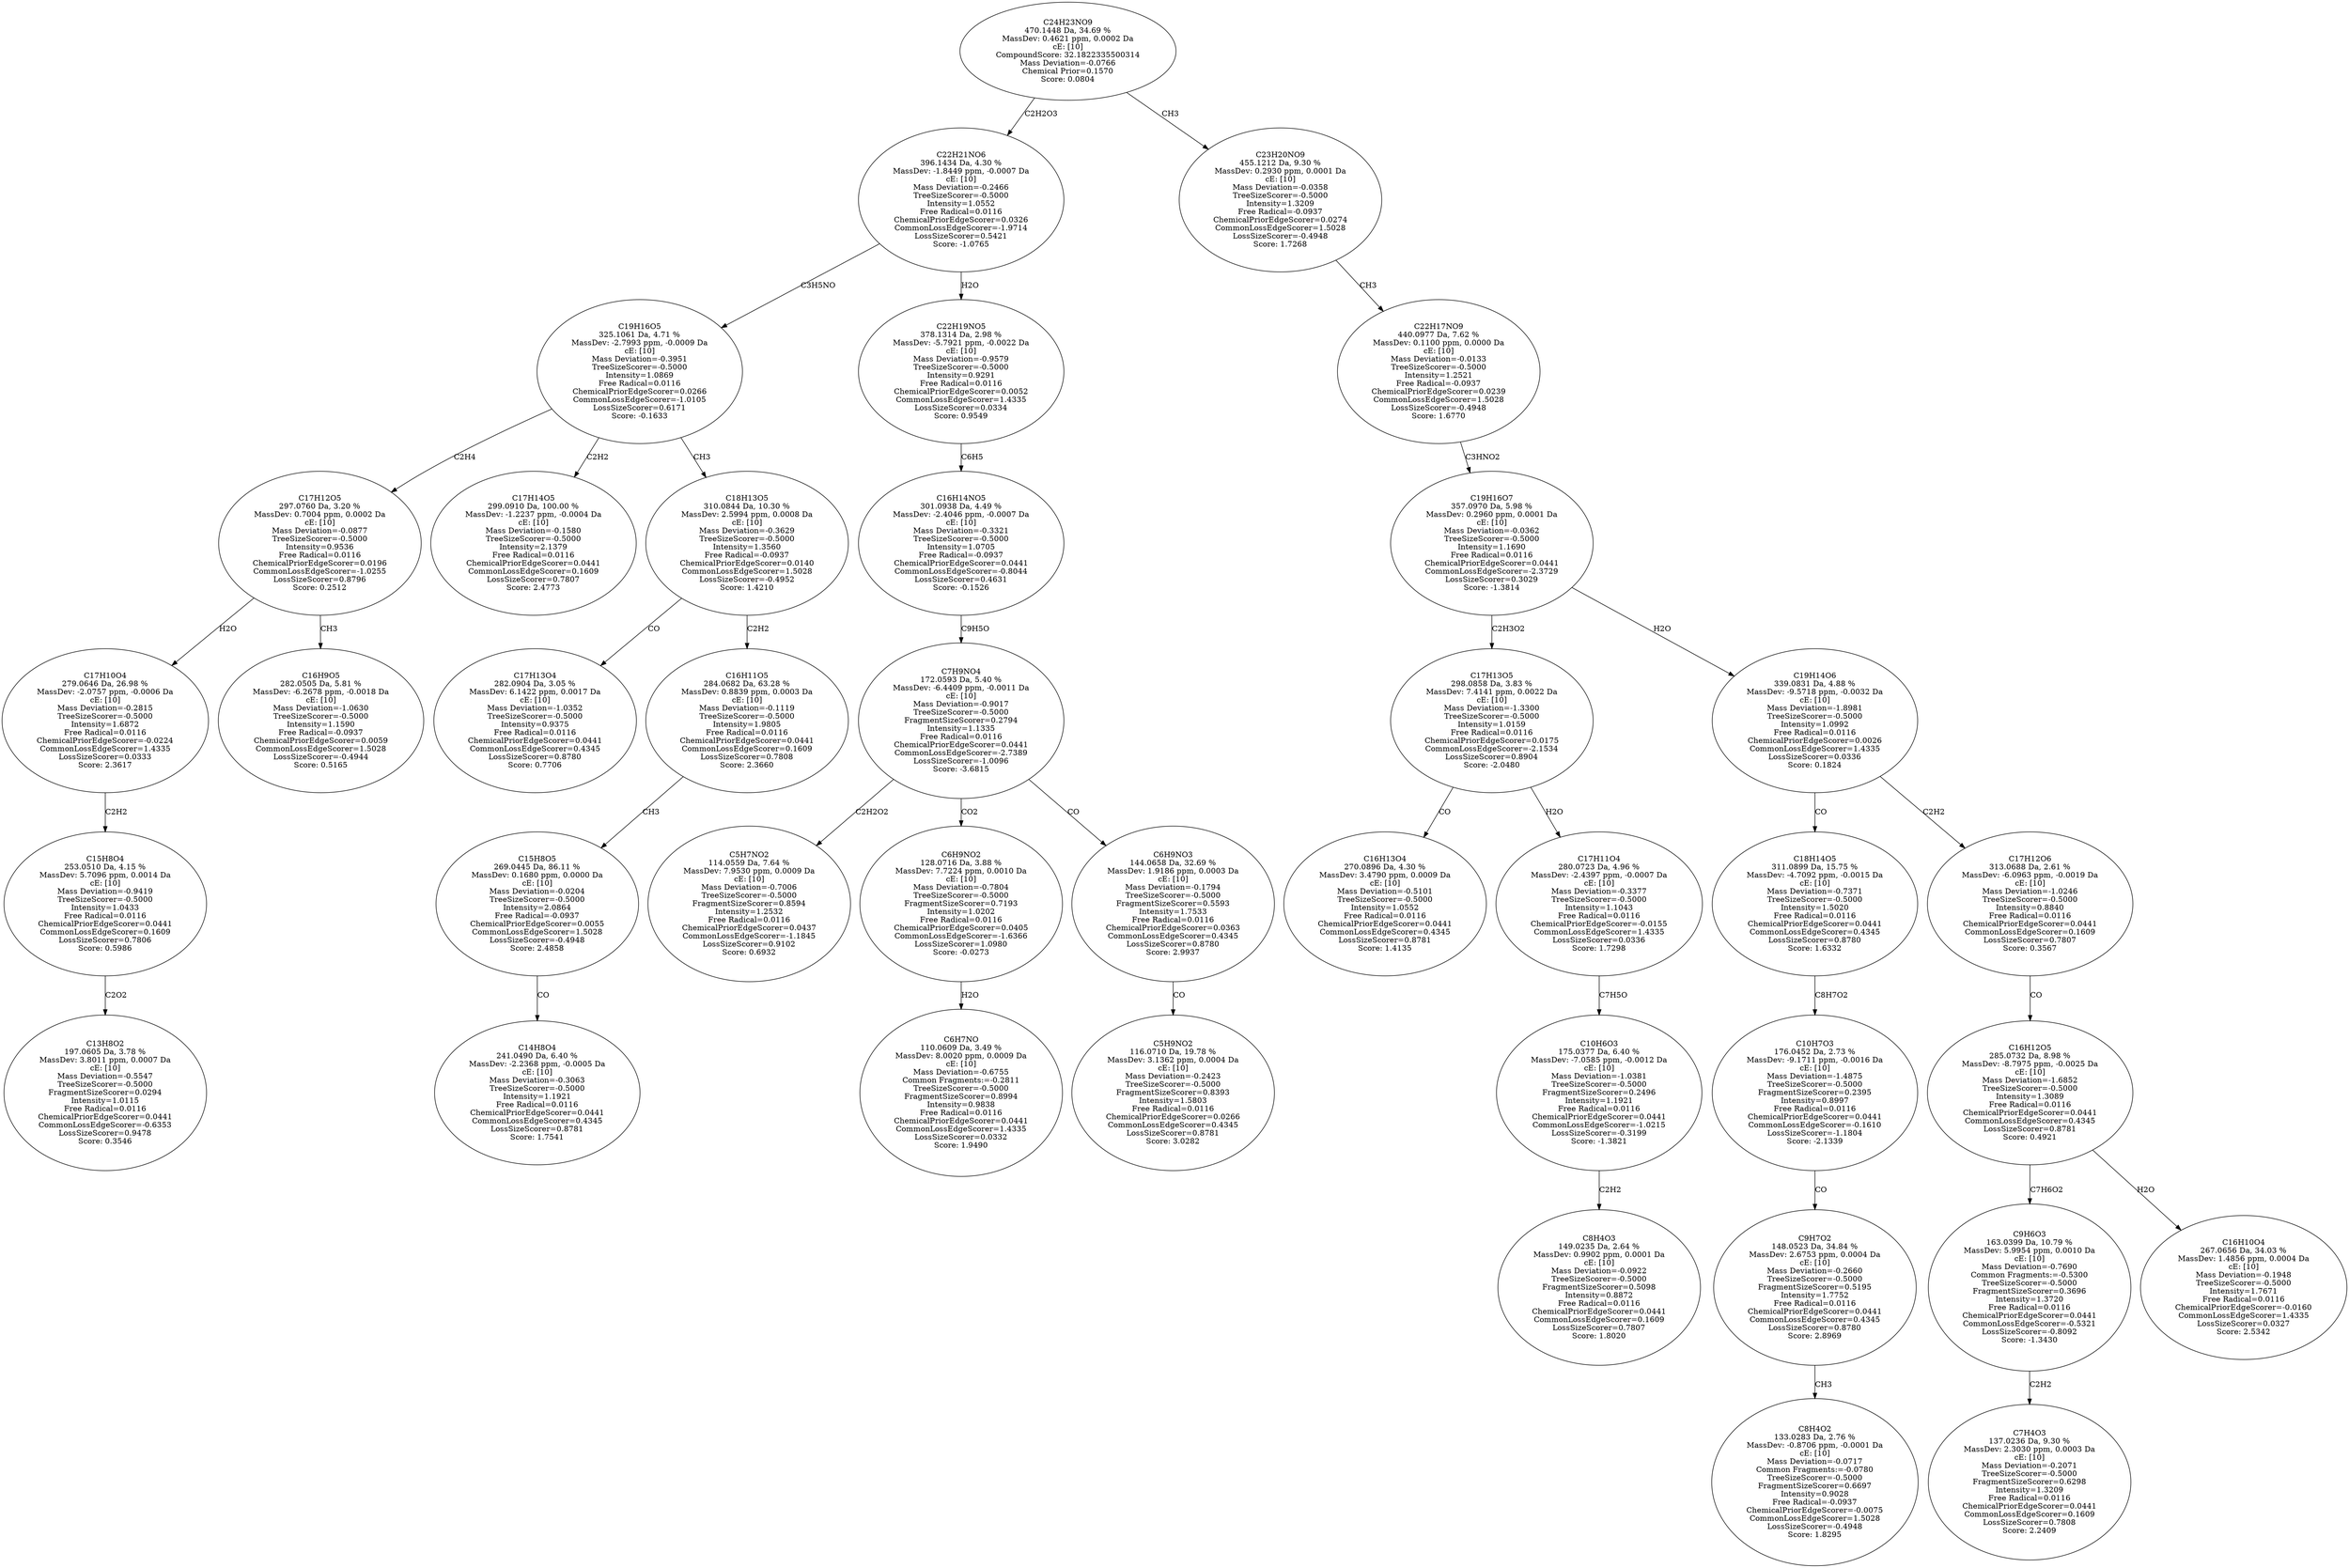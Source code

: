 strict digraph {
v1 [label="C13H8O2\n197.0605 Da, 3.78 %\nMassDev: 3.8011 ppm, 0.0007 Da\ncE: [10]\nMass Deviation=-0.5547\nTreeSizeScorer=-0.5000\nFragmentSizeScorer=0.0294\nIntensity=1.0115\nFree Radical=0.0116\nChemicalPriorEdgeScorer=0.0441\nCommonLossEdgeScorer=-0.6353\nLossSizeScorer=0.9478\nScore: 0.3546"];
v2 [label="C15H8O4\n253.0510 Da, 4.15 %\nMassDev: 5.7096 ppm, 0.0014 Da\ncE: [10]\nMass Deviation=-0.9419\nTreeSizeScorer=-0.5000\nIntensity=1.0433\nFree Radical=0.0116\nChemicalPriorEdgeScorer=0.0441\nCommonLossEdgeScorer=0.1609\nLossSizeScorer=0.7806\nScore: 0.5986"];
v3 [label="C17H10O4\n279.0646 Da, 26.98 %\nMassDev: -2.0757 ppm, -0.0006 Da\ncE: [10]\nMass Deviation=-0.2815\nTreeSizeScorer=-0.5000\nIntensity=1.6872\nFree Radical=0.0116\nChemicalPriorEdgeScorer=-0.0224\nCommonLossEdgeScorer=1.4335\nLossSizeScorer=0.0333\nScore: 2.3617"];
v4 [label="C16H9O5\n282.0505 Da, 5.81 %\nMassDev: -6.2678 ppm, -0.0018 Da\ncE: [10]\nMass Deviation=-1.0630\nTreeSizeScorer=-0.5000\nIntensity=1.1590\nFree Radical=-0.0937\nChemicalPriorEdgeScorer=0.0059\nCommonLossEdgeScorer=1.5028\nLossSizeScorer=-0.4944\nScore: 0.5165"];
v5 [label="C17H12O5\n297.0760 Da, 3.20 %\nMassDev: 0.7004 ppm, 0.0002 Da\ncE: [10]\nMass Deviation=-0.0877\nTreeSizeScorer=-0.5000\nIntensity=0.9536\nFree Radical=0.0116\nChemicalPriorEdgeScorer=0.0196\nCommonLossEdgeScorer=-1.0255\nLossSizeScorer=0.8796\nScore: 0.2512"];
v6 [label="C17H14O5\n299.0910 Da, 100.00 %\nMassDev: -1.2237 ppm, -0.0004 Da\ncE: [10]\nMass Deviation=-0.1580\nTreeSizeScorer=-0.5000\nIntensity=2.1379\nFree Radical=0.0116\nChemicalPriorEdgeScorer=0.0441\nCommonLossEdgeScorer=0.1609\nLossSizeScorer=0.7807\nScore: 2.4773"];
v7 [label="C17H13O4\n282.0904 Da, 3.05 %\nMassDev: 6.1422 ppm, 0.0017 Da\ncE: [10]\nMass Deviation=-1.0352\nTreeSizeScorer=-0.5000\nIntensity=0.9375\nFree Radical=0.0116\nChemicalPriorEdgeScorer=0.0441\nCommonLossEdgeScorer=0.4345\nLossSizeScorer=0.8780\nScore: 0.7706"];
v8 [label="C14H8O4\n241.0490 Da, 6.40 %\nMassDev: -2.2368 ppm, -0.0005 Da\ncE: [10]\nMass Deviation=-0.3063\nTreeSizeScorer=-0.5000\nIntensity=1.1921\nFree Radical=0.0116\nChemicalPriorEdgeScorer=0.0441\nCommonLossEdgeScorer=0.4345\nLossSizeScorer=0.8781\nScore: 1.7541"];
v9 [label="C15H8O5\n269.0445 Da, 86.11 %\nMassDev: 0.1680 ppm, 0.0000 Da\ncE: [10]\nMass Deviation=-0.0204\nTreeSizeScorer=-0.5000\nIntensity=2.0864\nFree Radical=-0.0937\nChemicalPriorEdgeScorer=0.0055\nCommonLossEdgeScorer=1.5028\nLossSizeScorer=-0.4948\nScore: 2.4858"];
v10 [label="C16H11O5\n284.0682 Da, 63.28 %\nMassDev: 0.8839 ppm, 0.0003 Da\ncE: [10]\nMass Deviation=-0.1119\nTreeSizeScorer=-0.5000\nIntensity=1.9805\nFree Radical=0.0116\nChemicalPriorEdgeScorer=0.0441\nCommonLossEdgeScorer=0.1609\nLossSizeScorer=0.7808\nScore: 2.3660"];
v11 [label="C18H13O5\n310.0844 Da, 10.30 %\nMassDev: 2.5994 ppm, 0.0008 Da\ncE: [10]\nMass Deviation=-0.3629\nTreeSizeScorer=-0.5000\nIntensity=1.3560\nFree Radical=-0.0937\nChemicalPriorEdgeScorer=0.0140\nCommonLossEdgeScorer=1.5028\nLossSizeScorer=-0.4952\nScore: 1.4210"];
v12 [label="C19H16O5\n325.1061 Da, 4.71 %\nMassDev: -2.7993 ppm, -0.0009 Da\ncE: [10]\nMass Deviation=-0.3951\nTreeSizeScorer=-0.5000\nIntensity=1.0869\nFree Radical=0.0116\nChemicalPriorEdgeScorer=0.0266\nCommonLossEdgeScorer=-1.0105\nLossSizeScorer=0.6171\nScore: -0.1633"];
v13 [label="C5H7NO2\n114.0559 Da, 7.64 %\nMassDev: 7.9530 ppm, 0.0009 Da\ncE: [10]\nMass Deviation=-0.7006\nTreeSizeScorer=-0.5000\nFragmentSizeScorer=0.8594\nIntensity=1.2532\nFree Radical=0.0116\nChemicalPriorEdgeScorer=0.0437\nCommonLossEdgeScorer=-1.1845\nLossSizeScorer=0.9102\nScore: 0.6932"];
v14 [label="C6H7NO\n110.0609 Da, 3.49 %\nMassDev: 8.0020 ppm, 0.0009 Da\ncE: [10]\nMass Deviation=-0.6755\nCommon Fragments:=-0.2811\nTreeSizeScorer=-0.5000\nFragmentSizeScorer=0.8994\nIntensity=0.9838\nFree Radical=0.0116\nChemicalPriorEdgeScorer=0.0441\nCommonLossEdgeScorer=1.4335\nLossSizeScorer=0.0332\nScore: 1.9490"];
v15 [label="C6H9NO2\n128.0716 Da, 3.88 %\nMassDev: 7.7224 ppm, 0.0010 Da\ncE: [10]\nMass Deviation=-0.7804\nTreeSizeScorer=-0.5000\nFragmentSizeScorer=0.7193\nIntensity=1.0202\nFree Radical=0.0116\nChemicalPriorEdgeScorer=0.0405\nCommonLossEdgeScorer=-1.6366\nLossSizeScorer=1.0980\nScore: -0.0273"];
v16 [label="C5H9NO2\n116.0710 Da, 19.78 %\nMassDev: 3.1362 ppm, 0.0004 Da\ncE: [10]\nMass Deviation=-0.2423\nTreeSizeScorer=-0.5000\nFragmentSizeScorer=0.8393\nIntensity=1.5803\nFree Radical=0.0116\nChemicalPriorEdgeScorer=0.0266\nCommonLossEdgeScorer=0.4345\nLossSizeScorer=0.8781\nScore: 3.0282"];
v17 [label="C6H9NO3\n144.0658 Da, 32.69 %\nMassDev: 1.9186 ppm, 0.0003 Da\ncE: [10]\nMass Deviation=-0.1794\nTreeSizeScorer=-0.5000\nFragmentSizeScorer=0.5593\nIntensity=1.7533\nFree Radical=0.0116\nChemicalPriorEdgeScorer=0.0363\nCommonLossEdgeScorer=0.4345\nLossSizeScorer=0.8780\nScore: 2.9937"];
v18 [label="C7H9NO4\n172.0593 Da, 5.40 %\nMassDev: -6.4409 ppm, -0.0011 Da\ncE: [10]\nMass Deviation=-0.9017\nTreeSizeScorer=-0.5000\nFragmentSizeScorer=0.2794\nIntensity=1.1335\nFree Radical=0.0116\nChemicalPriorEdgeScorer=0.0441\nCommonLossEdgeScorer=-2.7389\nLossSizeScorer=-1.0096\nScore: -3.6815"];
v19 [label="C16H14NO5\n301.0938 Da, 4.49 %\nMassDev: -2.4046 ppm, -0.0007 Da\ncE: [10]\nMass Deviation=-0.3321\nTreeSizeScorer=-0.5000\nIntensity=1.0705\nFree Radical=-0.0937\nChemicalPriorEdgeScorer=0.0441\nCommonLossEdgeScorer=-0.8044\nLossSizeScorer=0.4631\nScore: -0.1526"];
v20 [label="C22H19NO5\n378.1314 Da, 2.98 %\nMassDev: -5.7921 ppm, -0.0022 Da\ncE: [10]\nMass Deviation=-0.9579\nTreeSizeScorer=-0.5000\nIntensity=0.9291\nFree Radical=0.0116\nChemicalPriorEdgeScorer=0.0052\nCommonLossEdgeScorer=1.4335\nLossSizeScorer=0.0334\nScore: 0.9549"];
v21 [label="C22H21NO6\n396.1434 Da, 4.30 %\nMassDev: -1.8449 ppm, -0.0007 Da\ncE: [10]\nMass Deviation=-0.2466\nTreeSizeScorer=-0.5000\nIntensity=1.0552\nFree Radical=0.0116\nChemicalPriorEdgeScorer=0.0326\nCommonLossEdgeScorer=-1.9714\nLossSizeScorer=0.5421\nScore: -1.0765"];
v22 [label="C16H13O4\n270.0896 Da, 4.30 %\nMassDev: 3.4790 ppm, 0.0009 Da\ncE: [10]\nMass Deviation=-0.5101\nTreeSizeScorer=-0.5000\nIntensity=1.0552\nFree Radical=0.0116\nChemicalPriorEdgeScorer=0.0441\nCommonLossEdgeScorer=0.4345\nLossSizeScorer=0.8781\nScore: 1.4135"];
v23 [label="C8H4O3\n149.0235 Da, 2.64 %\nMassDev: 0.9902 ppm, 0.0001 Da\ncE: [10]\nMass Deviation=-0.0922\nTreeSizeScorer=-0.5000\nFragmentSizeScorer=0.5098\nIntensity=0.8872\nFree Radical=0.0116\nChemicalPriorEdgeScorer=0.0441\nCommonLossEdgeScorer=0.1609\nLossSizeScorer=0.7807\nScore: 1.8020"];
v24 [label="C10H6O3\n175.0377 Da, 6.40 %\nMassDev: -7.0585 ppm, -0.0012 Da\ncE: [10]\nMass Deviation=-1.0381\nTreeSizeScorer=-0.5000\nFragmentSizeScorer=0.2496\nIntensity=1.1921\nFree Radical=0.0116\nChemicalPriorEdgeScorer=0.0441\nCommonLossEdgeScorer=-1.0215\nLossSizeScorer=-0.3199\nScore: -1.3821"];
v25 [label="C17H11O4\n280.0723 Da, 4.96 %\nMassDev: -2.4397 ppm, -0.0007 Da\ncE: [10]\nMass Deviation=-0.3377\nTreeSizeScorer=-0.5000\nIntensity=1.1043\nFree Radical=0.0116\nChemicalPriorEdgeScorer=-0.0155\nCommonLossEdgeScorer=1.4335\nLossSizeScorer=0.0336\nScore: 1.7298"];
v26 [label="C17H13O5\n298.0858 Da, 3.83 %\nMassDev: 7.4141 ppm, 0.0022 Da\ncE: [10]\nMass Deviation=-1.3300\nTreeSizeScorer=-0.5000\nIntensity=1.0159\nFree Radical=0.0116\nChemicalPriorEdgeScorer=0.0175\nCommonLossEdgeScorer=-2.1534\nLossSizeScorer=0.8904\nScore: -2.0480"];
v27 [label="C8H4O2\n133.0283 Da, 2.76 %\nMassDev: -0.8706 ppm, -0.0001 Da\ncE: [10]\nMass Deviation=-0.0717\nCommon Fragments:=-0.0780\nTreeSizeScorer=-0.5000\nFragmentSizeScorer=0.6697\nIntensity=0.9028\nFree Radical=-0.0937\nChemicalPriorEdgeScorer=-0.0075\nCommonLossEdgeScorer=1.5028\nLossSizeScorer=-0.4948\nScore: 1.8295"];
v28 [label="C9H7O2\n148.0523 Da, 34.84 %\nMassDev: 2.6753 ppm, 0.0004 Da\ncE: [10]\nMass Deviation=-0.2660\nTreeSizeScorer=-0.5000\nFragmentSizeScorer=0.5195\nIntensity=1.7752\nFree Radical=0.0116\nChemicalPriorEdgeScorer=0.0441\nCommonLossEdgeScorer=0.4345\nLossSizeScorer=0.8780\nScore: 2.8969"];
v29 [label="C10H7O3\n176.0452 Da, 2.73 %\nMassDev: -9.1711 ppm, -0.0016 Da\ncE: [10]\nMass Deviation=-1.4875\nTreeSizeScorer=-0.5000\nFragmentSizeScorer=0.2395\nIntensity=0.8997\nFree Radical=0.0116\nChemicalPriorEdgeScorer=0.0441\nCommonLossEdgeScorer=-0.1610\nLossSizeScorer=-1.1804\nScore: -2.1339"];
v30 [label="C18H14O5\n311.0899 Da, 15.75 %\nMassDev: -4.7092 ppm, -0.0015 Da\ncE: [10]\nMass Deviation=-0.7371\nTreeSizeScorer=-0.5000\nIntensity=1.5020\nFree Radical=0.0116\nChemicalPriorEdgeScorer=0.0441\nCommonLossEdgeScorer=0.4345\nLossSizeScorer=0.8780\nScore: 1.6332"];
v31 [label="C7H4O3\n137.0236 Da, 9.30 %\nMassDev: 2.3030 ppm, 0.0003 Da\ncE: [10]\nMass Deviation=-0.2071\nTreeSizeScorer=-0.5000\nFragmentSizeScorer=0.6298\nIntensity=1.3209\nFree Radical=0.0116\nChemicalPriorEdgeScorer=0.0441\nCommonLossEdgeScorer=0.1609\nLossSizeScorer=0.7808\nScore: 2.2409"];
v32 [label="C9H6O3\n163.0399 Da, 10.79 %\nMassDev: 5.9954 ppm, 0.0010 Da\ncE: [10]\nMass Deviation=-0.7690\nCommon Fragments:=-0.5300\nTreeSizeScorer=-0.5000\nFragmentSizeScorer=0.3696\nIntensity=1.3720\nFree Radical=0.0116\nChemicalPriorEdgeScorer=0.0441\nCommonLossEdgeScorer=-0.5321\nLossSizeScorer=-0.8092\nScore: -1.3430"];
v33 [label="C16H10O4\n267.0656 Da, 34.03 %\nMassDev: 1.4856 ppm, 0.0004 Da\ncE: [10]\nMass Deviation=-0.1948\nTreeSizeScorer=-0.5000\nIntensity=1.7671\nFree Radical=0.0116\nChemicalPriorEdgeScorer=-0.0160\nCommonLossEdgeScorer=1.4335\nLossSizeScorer=0.0327\nScore: 2.5342"];
v34 [label="C16H12O5\n285.0732 Da, 8.98 %\nMassDev: -8.7975 ppm, -0.0025 Da\ncE: [10]\nMass Deviation=-1.6852\nTreeSizeScorer=-0.5000\nIntensity=1.3089\nFree Radical=0.0116\nChemicalPriorEdgeScorer=0.0441\nCommonLossEdgeScorer=0.4345\nLossSizeScorer=0.8781\nScore: 0.4921"];
v35 [label="C17H12O6\n313.0688 Da, 2.61 %\nMassDev: -6.0963 ppm, -0.0019 Da\ncE: [10]\nMass Deviation=-1.0246\nTreeSizeScorer=-0.5000\nIntensity=0.8840\nFree Radical=0.0116\nChemicalPriorEdgeScorer=0.0441\nCommonLossEdgeScorer=0.1609\nLossSizeScorer=0.7807\nScore: 0.3567"];
v36 [label="C19H14O6\n339.0831 Da, 4.88 %\nMassDev: -9.5718 ppm, -0.0032 Da\ncE: [10]\nMass Deviation=-1.8981\nTreeSizeScorer=-0.5000\nIntensity=1.0992\nFree Radical=0.0116\nChemicalPriorEdgeScorer=0.0026\nCommonLossEdgeScorer=1.4335\nLossSizeScorer=0.0336\nScore: 0.1824"];
v37 [label="C19H16O7\n357.0970 Da, 5.98 %\nMassDev: 0.2960 ppm, 0.0001 Da\ncE: [10]\nMass Deviation=-0.0362\nTreeSizeScorer=-0.5000\nIntensity=1.1690\nFree Radical=0.0116\nChemicalPriorEdgeScorer=0.0441\nCommonLossEdgeScorer=-2.3729\nLossSizeScorer=0.3029\nScore: -1.3814"];
v38 [label="C22H17NO9\n440.0977 Da, 7.62 %\nMassDev: 0.1100 ppm, 0.0000 Da\ncE: [10]\nMass Deviation=-0.0133\nTreeSizeScorer=-0.5000\nIntensity=1.2521\nFree Radical=-0.0937\nChemicalPriorEdgeScorer=0.0239\nCommonLossEdgeScorer=1.5028\nLossSizeScorer=-0.4948\nScore: 1.6770"];
v39 [label="C23H20NO9\n455.1212 Da, 9.30 %\nMassDev: 0.2930 ppm, 0.0001 Da\ncE: [10]\nMass Deviation=-0.0358\nTreeSizeScorer=-0.5000\nIntensity=1.3209\nFree Radical=-0.0937\nChemicalPriorEdgeScorer=0.0274\nCommonLossEdgeScorer=1.5028\nLossSizeScorer=-0.4948\nScore: 1.7268"];
v40 [label="C24H23NO9\n470.1448 Da, 34.69 %\nMassDev: 0.4621 ppm, 0.0002 Da\ncE: [10]\nCompoundScore: 32.1822335500314\nMass Deviation=-0.0766\nChemical Prior=0.1570\nScore: 0.0804"];
v2 -> v1 [label="C2O2"];
v3 -> v2 [label="C2H2"];
v5 -> v3 [label="H2O"];
v5 -> v4 [label="CH3"];
v12 -> v5 [label="C2H4"];
v12 -> v6 [label="C2H2"];
v11 -> v7 [label="CO"];
v9 -> v8 [label="CO"];
v10 -> v9 [label="CH3"];
v11 -> v10 [label="C2H2"];
v12 -> v11 [label="CH3"];
v21 -> v12 [label="C3H5NO"];
v18 -> v13 [label="C2H2O2"];
v15 -> v14 [label="H2O"];
v18 -> v15 [label="CO2"];
v17 -> v16 [label="CO"];
v18 -> v17 [label="CO"];
v19 -> v18 [label="C9H5O"];
v20 -> v19 [label="C6H5"];
v21 -> v20 [label="H2O"];
v40 -> v21 [label="C2H2O3"];
v26 -> v22 [label="CO"];
v24 -> v23 [label="C2H2"];
v25 -> v24 [label="C7H5O"];
v26 -> v25 [label="H2O"];
v37 -> v26 [label="C2H3O2"];
v28 -> v27 [label="CH3"];
v29 -> v28 [label="CO"];
v30 -> v29 [label="C8H7O2"];
v36 -> v30 [label="CO"];
v32 -> v31 [label="C2H2"];
v34 -> v32 [label="C7H6O2"];
v34 -> v33 [label="H2O"];
v35 -> v34 [label="CO"];
v36 -> v35 [label="C2H2"];
v37 -> v36 [label="H2O"];
v38 -> v37 [label="C3HNO2"];
v39 -> v38 [label="CH3"];
v40 -> v39 [label="CH3"];
}